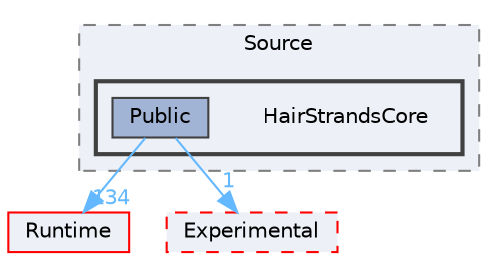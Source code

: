 digraph "HairStrandsCore"
{
 // INTERACTIVE_SVG=YES
 // LATEX_PDF_SIZE
  bgcolor="transparent";
  edge [fontname=Helvetica,fontsize=10,labelfontname=Helvetica,labelfontsize=10];
  node [fontname=Helvetica,fontsize=10,shape=box,height=0.2,width=0.4];
  compound=true
  subgraph clusterdir_d641313d15cfbf6d0c23e12ff13d3b12 {
    graph [ bgcolor="#edf0f7", pencolor="grey50", label="Source", fontname=Helvetica,fontsize=10 style="filled,dashed", URL="dir_d641313d15cfbf6d0c23e12ff13d3b12.html",tooltip=""]
  subgraph clusterdir_340cc76ea385eee92cd31854530b938b {
    graph [ bgcolor="#edf0f7", pencolor="grey25", label="", fontname=Helvetica,fontsize=10 style="filled,bold", URL="dir_340cc76ea385eee92cd31854530b938b.html",tooltip=""]
    dir_340cc76ea385eee92cd31854530b938b [shape=plaintext, label="HairStrandsCore"];
  dir_90357c21fd1aed4922d36606b57dea30 [label="Public", fillcolor="#a2b4d6", color="grey25", style="filled", URL="dir_90357c21fd1aed4922d36606b57dea30.html",tooltip=""];
  }
  }
  dir_7536b172fbd480bfd146a1b1acd6856b [label="Runtime", fillcolor="#edf0f7", color="red", style="filled", URL="dir_7536b172fbd480bfd146a1b1acd6856b.html",tooltip=""];
  dir_6e0c5d987c338b0072956bd3eccf79be [label="Experimental", fillcolor="#edf0f7", color="red", style="filled,dashed", URL="dir_6e0c5d987c338b0072956bd3eccf79be.html",tooltip=""];
  dir_90357c21fd1aed4922d36606b57dea30->dir_6e0c5d987c338b0072956bd3eccf79be [headlabel="1", labeldistance=1.5 headhref="dir_000865_000379.html" href="dir_000865_000379.html" color="steelblue1" fontcolor="steelblue1"];
  dir_90357c21fd1aed4922d36606b57dea30->dir_7536b172fbd480bfd146a1b1acd6856b [headlabel="134", labeldistance=1.5 headhref="dir_000865_000984.html" href="dir_000865_000984.html" color="steelblue1" fontcolor="steelblue1"];
}
